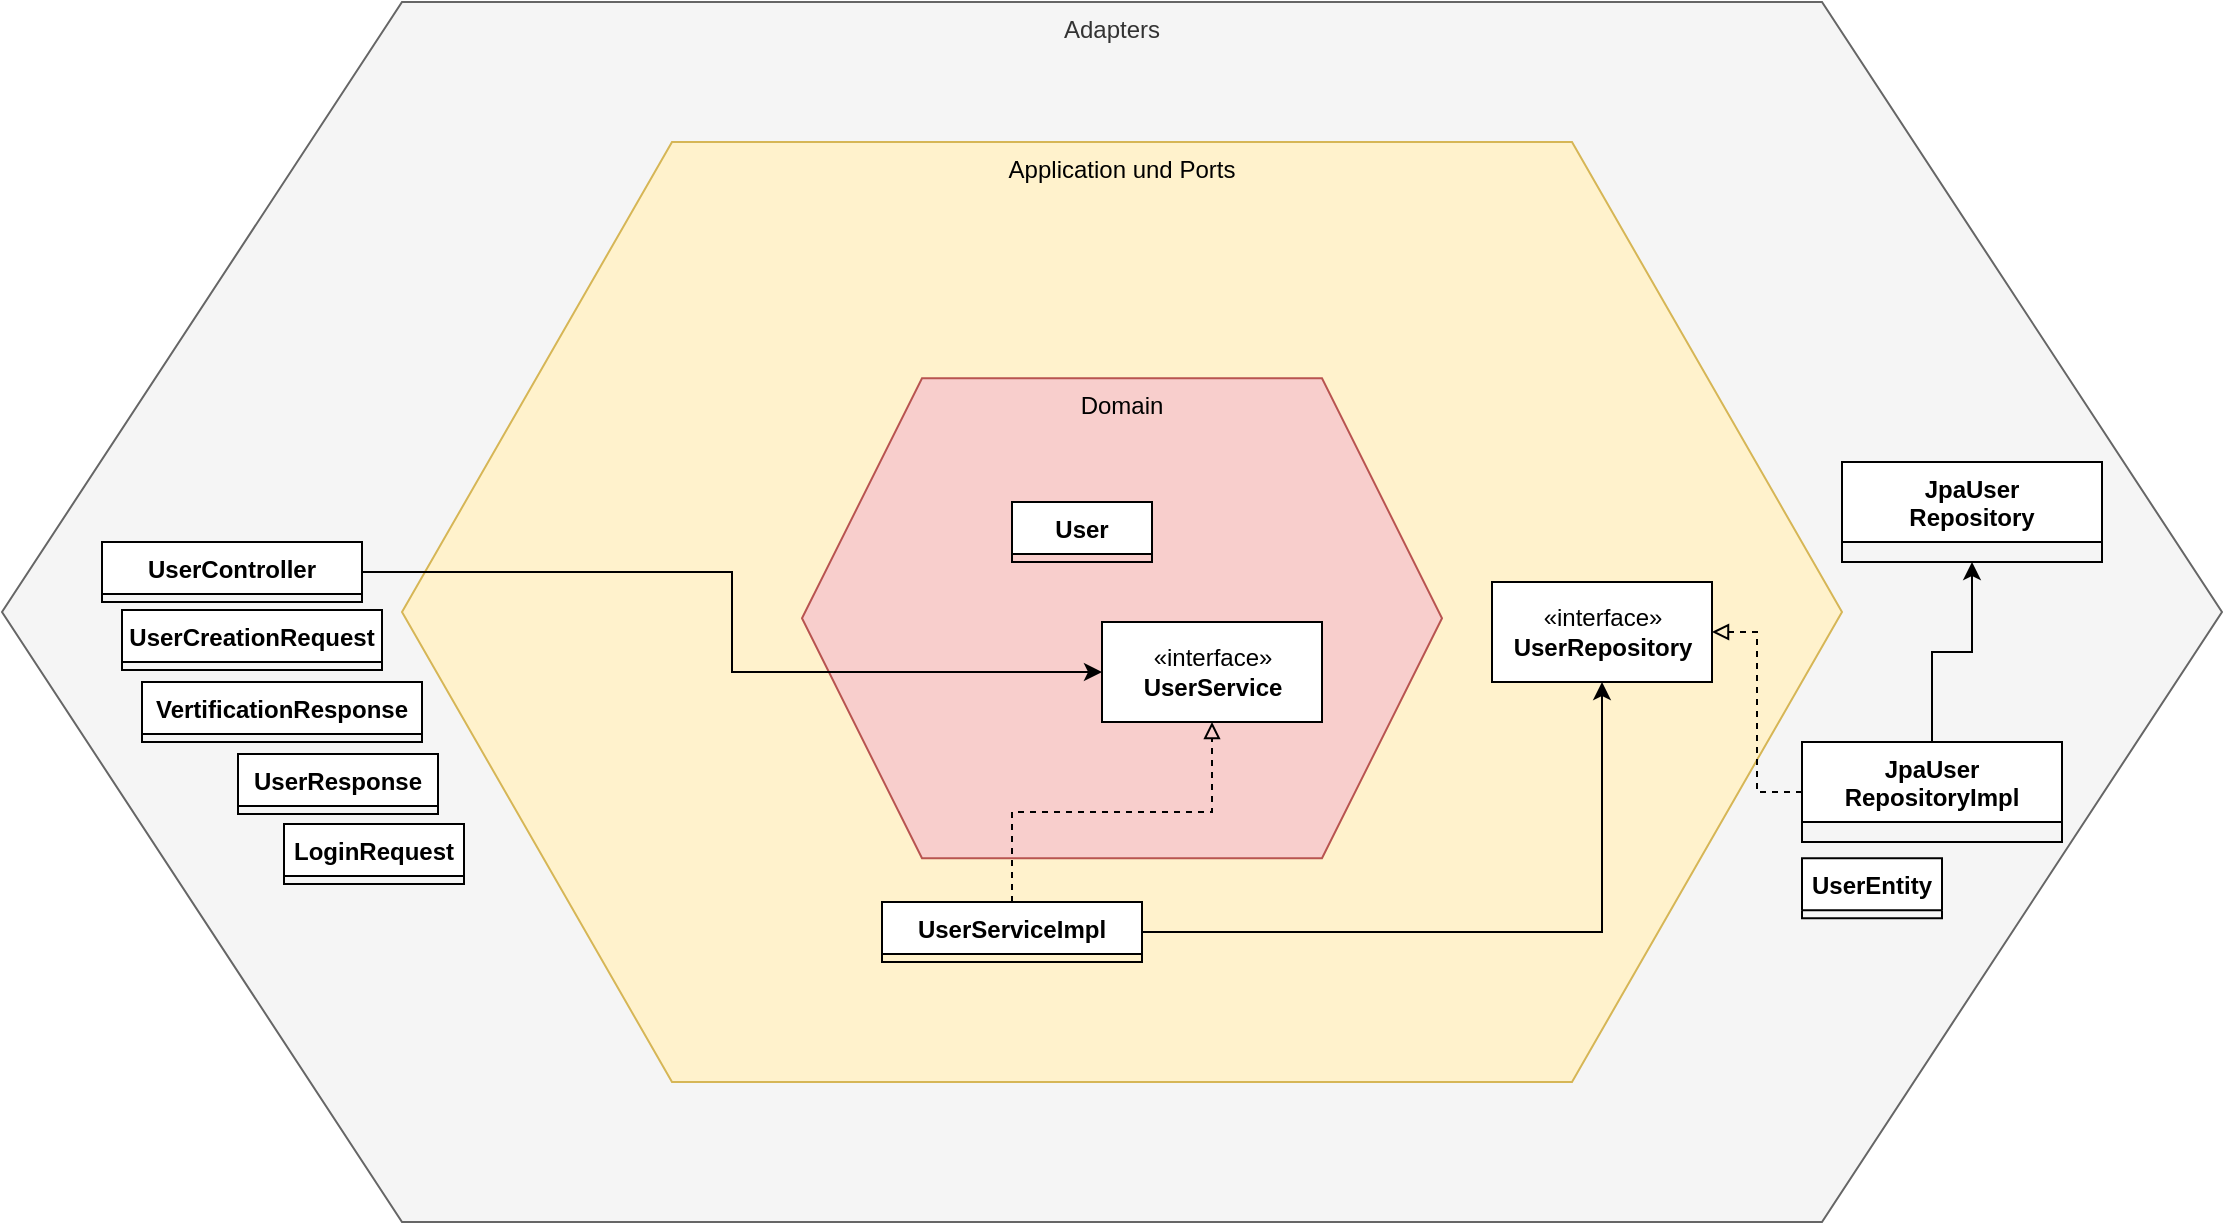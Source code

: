 <mxfile version="20.3.0" type="device"><diagram id="Ws7TgF7Q3wfgIs7iG1VF" name="Seite-1"><mxGraphModel dx="2281" dy="2228" grid="1" gridSize="10" guides="1" tooltips="1" connect="1" arrows="1" fold="1" page="1" pageScale="1" pageWidth="827" pageHeight="1169" math="0" shadow="0"><root><mxCell id="0"/><mxCell id="1" parent="0"/><mxCell id="gLNzqGBAslZVzh7j1haa-3" value="Adapters" style="shape=hexagon;perimeter=hexagonPerimeter2;whiteSpace=wrap;html=1;fixedSize=1;size=200;verticalAlign=top;fillColor=#f5f5f5;fontColor=#333333;strokeColor=#666666;" parent="1" vertex="1"><mxGeometry x="-200" y="-130" width="1110" height="610" as="geometry"/></mxCell><mxCell id="gLNzqGBAslZVzh7j1haa-2" value="Application und Ports" style="shape=hexagon;perimeter=hexagonPerimeter2;whiteSpace=wrap;html=1;fixedSize=1;size=135;align=center;verticalAlign=top;fillColor=#fff2cc;strokeColor=#d6b656;" parent="1" vertex="1"><mxGeometry y="-60" width="720" height="470" as="geometry"/></mxCell><mxCell id="gLNzqGBAslZVzh7j1haa-1" value="Domain" style="shape=hexagon;perimeter=hexagonPerimeter2;whiteSpace=wrap;html=1;fixedSize=1;size=60;verticalAlign=top;fillColor=#f8cecc;strokeColor=#b85450;" parent="1" vertex="1"><mxGeometry x="200" y="58.13" width="320" height="240" as="geometry"/></mxCell><mxCell id="gLNzqGBAslZVzh7j1haa-6" value="«interface»&lt;br&gt;&lt;b&gt;UserService&lt;/b&gt;" style="html=1;" parent="1" vertex="1"><mxGeometry x="350" y="180" width="110" height="50" as="geometry"/></mxCell><mxCell id="gLNzqGBAslZVzh7j1haa-7" value="User" style="swimlane;fontStyle=1;align=center;verticalAlign=top;childLayout=stackLayout;horizontal=1;startSize=26;horizontalStack=0;resizeParent=1;resizeParentMax=0;resizeLast=0;collapsible=1;marginBottom=0;" parent="1" vertex="1" collapsed="1"><mxGeometry x="305" y="120" width="70" height="30" as="geometry"><mxRectangle x="235" y="160" width="105" height="34" as="alternateBounds"/></mxGeometry></mxCell><mxCell id="gLNzqGBAslZVzh7j1haa-9" value="" style="line;strokeWidth=1;fillColor=none;align=left;verticalAlign=middle;spacingTop=-1;spacingLeft=3;spacingRight=3;rotatable=0;labelPosition=right;points=[];portConstraint=eastwest;strokeColor=inherit;" parent="gLNzqGBAslZVzh7j1haa-7" vertex="1"><mxGeometry y="26" width="105" height="8" as="geometry"/></mxCell><mxCell id="m5S34ysB9-NgKmTzAIk7-6" style="edgeStyle=orthogonalEdgeStyle;rounded=0;orthogonalLoop=1;jettySize=auto;html=1;dashed=1;endArrow=block;endFill=0;" parent="1" source="m5S34ysB9-NgKmTzAIk7-1" target="gLNzqGBAslZVzh7j1haa-6" edge="1"><mxGeometry relative="1" as="geometry"/></mxCell><mxCell id="m5S34ysB9-NgKmTzAIk7-1" value="UserServiceImpl" style="swimlane;fontStyle=1;align=center;verticalAlign=top;childLayout=stackLayout;horizontal=1;startSize=26;horizontalStack=0;resizeParent=1;resizeParentMax=0;resizeLast=0;collapsible=1;marginBottom=0;" parent="1" vertex="1" collapsed="1"><mxGeometry x="240" y="320" width="130" height="30" as="geometry"><mxRectangle x="170" y="360" width="105" height="34" as="alternateBounds"/></mxGeometry></mxCell><mxCell id="m5S34ysB9-NgKmTzAIk7-2" value="" style="line;strokeWidth=1;fillColor=none;align=left;verticalAlign=middle;spacingTop=-1;spacingLeft=3;spacingRight=3;rotatable=0;labelPosition=right;points=[];portConstraint=eastwest;strokeColor=inherit;" parent="m5S34ysB9-NgKmTzAIk7-1" vertex="1"><mxGeometry y="26" width="105" height="8" as="geometry"/></mxCell><mxCell id="m5S34ysB9-NgKmTzAIk7-4" value="«interface»&lt;br&gt;&lt;b&gt;UserRepository&lt;/b&gt;" style="html=1;" parent="1" vertex="1"><mxGeometry x="545" y="160" width="110" height="50" as="geometry"/></mxCell><mxCell id="m5S34ysB9-NgKmTzAIk7-11" value="" style="endArrow=classic;html=1;rounded=0;exitX=1;exitY=0.5;exitDx=0;exitDy=0;entryX=0.5;entryY=1;entryDx=0;entryDy=0;" parent="1" source="m5S34ysB9-NgKmTzAIk7-1" target="m5S34ysB9-NgKmTzAIk7-4" edge="1"><mxGeometry width="50" height="50" relative="1" as="geometry"><mxPoint x="400" y="290" as="sourcePoint"/><mxPoint x="450" y="240" as="targetPoint"/><Array as="points"><mxPoint x="600" y="335"/></Array></mxGeometry></mxCell><mxCell id="m5S34ysB9-NgKmTzAIk7-19" style="edgeStyle=orthogonalEdgeStyle;rounded=0;orthogonalLoop=1;jettySize=auto;html=1;entryX=1;entryY=0.5;entryDx=0;entryDy=0;endArrow=block;endFill=0;dashed=1;" parent="1" source="m5S34ysB9-NgKmTzAIk7-13" target="m5S34ysB9-NgKmTzAIk7-4" edge="1"><mxGeometry relative="1" as="geometry"/></mxCell><mxCell id="m5S34ysB9-NgKmTzAIk7-20" style="edgeStyle=orthogonalEdgeStyle;rounded=0;orthogonalLoop=1;jettySize=auto;html=1;entryX=0.5;entryY=1;entryDx=0;entryDy=0;endArrow=classic;endFill=1;" parent="1" source="m5S34ysB9-NgKmTzAIk7-13" target="m5S34ysB9-NgKmTzAIk7-17" edge="1"><mxGeometry relative="1" as="geometry"/></mxCell><mxCell id="m5S34ysB9-NgKmTzAIk7-13" value="JpaUser&#10;RepositoryImpl" style="swimlane;fontStyle=1;align=center;verticalAlign=top;childLayout=stackLayout;horizontal=1;startSize=40;horizontalStack=0;resizeParent=1;resizeParentMax=0;resizeLast=0;collapsible=1;marginBottom=0;" parent="1" vertex="1" collapsed="1"><mxGeometry x="700" y="240" width="130" height="50" as="geometry"><mxRectangle x="170" y="360" width="105" height="34" as="alternateBounds"/></mxGeometry></mxCell><mxCell id="m5S34ysB9-NgKmTzAIk7-14" value="" style="line;strokeWidth=1;fillColor=none;align=left;verticalAlign=middle;spacingTop=-1;spacingLeft=3;spacingRight=3;rotatable=0;labelPosition=right;points=[];portConstraint=eastwest;strokeColor=inherit;" parent="m5S34ysB9-NgKmTzAIk7-13" vertex="1"><mxGeometry y="26" width="105" height="8" as="geometry"/></mxCell><mxCell id="m5S34ysB9-NgKmTzAIk7-15" value="UserEntity" style="swimlane;fontStyle=1;align=center;verticalAlign=top;childLayout=stackLayout;horizontal=1;startSize=26;horizontalStack=0;resizeParent=1;resizeParentMax=0;resizeLast=0;collapsible=1;marginBottom=0;" parent="1" vertex="1" collapsed="1"><mxGeometry x="700" y="298.13" width="70" height="30" as="geometry"><mxRectangle x="235" y="160" width="105" height="34" as="alternateBounds"/></mxGeometry></mxCell><mxCell id="m5S34ysB9-NgKmTzAIk7-16" value="" style="line;strokeWidth=1;fillColor=none;align=left;verticalAlign=middle;spacingTop=-1;spacingLeft=3;spacingRight=3;rotatable=0;labelPosition=right;points=[];portConstraint=eastwest;strokeColor=inherit;" parent="m5S34ysB9-NgKmTzAIk7-15" vertex="1"><mxGeometry y="26" width="105" height="8" as="geometry"/></mxCell><mxCell id="m5S34ysB9-NgKmTzAIk7-17" value="JpaUser&#10;Repository" style="swimlane;fontStyle=1;align=center;verticalAlign=top;childLayout=stackLayout;horizontal=1;startSize=40;horizontalStack=0;resizeParent=1;resizeParentMax=0;resizeLast=0;collapsible=1;marginBottom=0;" parent="1" vertex="1" collapsed="1"><mxGeometry x="720" y="100" width="130" height="50" as="geometry"><mxRectangle x="170" y="360" width="105" height="34" as="alternateBounds"/></mxGeometry></mxCell><mxCell id="m5S34ysB9-NgKmTzAIk7-18" value="" style="line;strokeWidth=1;fillColor=none;align=left;verticalAlign=middle;spacingTop=-1;spacingLeft=3;spacingRight=3;rotatable=0;labelPosition=right;points=[];portConstraint=eastwest;strokeColor=inherit;" parent="m5S34ysB9-NgKmTzAIk7-17" vertex="1"><mxGeometry y="26" width="105" height="8" as="geometry"/></mxCell><mxCell id="m5S34ysB9-NgKmTzAIk7-25" style="edgeStyle=orthogonalEdgeStyle;rounded=0;orthogonalLoop=1;jettySize=auto;html=1;entryX=0;entryY=0.5;entryDx=0;entryDy=0;endArrow=classic;endFill=1;" parent="1" source="m5S34ysB9-NgKmTzAIk7-23" target="gLNzqGBAslZVzh7j1haa-6" edge="1"><mxGeometry relative="1" as="geometry"/></mxCell><mxCell id="m5S34ysB9-NgKmTzAIk7-23" value="UserController" style="swimlane;fontStyle=1;align=center;verticalAlign=top;childLayout=stackLayout;horizontal=1;startSize=26;horizontalStack=0;resizeParent=1;resizeParentMax=0;resizeLast=0;collapsible=1;marginBottom=0;" parent="1" vertex="1" collapsed="1"><mxGeometry x="-150" y="140" width="130" height="30" as="geometry"><mxRectangle x="170" y="360" width="105" height="34" as="alternateBounds"/></mxGeometry></mxCell><mxCell id="m5S34ysB9-NgKmTzAIk7-24" value="" style="line;strokeWidth=1;fillColor=none;align=left;verticalAlign=middle;spacingTop=-1;spacingLeft=3;spacingRight=3;rotatable=0;labelPosition=right;points=[];portConstraint=eastwest;strokeColor=inherit;" parent="m5S34ysB9-NgKmTzAIk7-23" vertex="1"><mxGeometry y="26" width="105" height="8" as="geometry"/></mxCell><mxCell id="m5S34ysB9-NgKmTzAIk7-26" value="LoginRequest" style="swimlane;fontStyle=1;align=center;verticalAlign=top;childLayout=stackLayout;horizontal=1;startSize=26;horizontalStack=0;resizeParent=1;resizeParentMax=0;resizeLast=0;collapsible=1;marginBottom=0;" parent="1" vertex="1" collapsed="1"><mxGeometry x="-59" y="281" width="90" height="30" as="geometry"><mxRectangle x="235" y="160" width="105" height="34" as="alternateBounds"/></mxGeometry></mxCell><mxCell id="m5S34ysB9-NgKmTzAIk7-27" value="" style="line;strokeWidth=1;fillColor=none;align=left;verticalAlign=middle;spacingTop=-1;spacingLeft=3;spacingRight=3;rotatable=0;labelPosition=right;points=[];portConstraint=eastwest;strokeColor=inherit;" parent="m5S34ysB9-NgKmTzAIk7-26" vertex="1"><mxGeometry y="26" width="105" height="8" as="geometry"/></mxCell><mxCell id="m5S34ysB9-NgKmTzAIk7-28" value="UserCreationRequest" style="swimlane;fontStyle=1;align=center;verticalAlign=top;childLayout=stackLayout;horizontal=1;startSize=26;horizontalStack=0;resizeParent=1;resizeParentMax=0;resizeLast=0;collapsible=1;marginBottom=0;" parent="1" vertex="1" collapsed="1"><mxGeometry x="-140" y="174" width="130" height="30" as="geometry"><mxRectangle x="235" y="160" width="105" height="34" as="alternateBounds"/></mxGeometry></mxCell><mxCell id="m5S34ysB9-NgKmTzAIk7-29" value="" style="line;strokeWidth=1;fillColor=none;align=left;verticalAlign=middle;spacingTop=-1;spacingLeft=3;spacingRight=3;rotatable=0;labelPosition=right;points=[];portConstraint=eastwest;strokeColor=inherit;" parent="m5S34ysB9-NgKmTzAIk7-28" vertex="1"><mxGeometry y="26" width="105" height="8" as="geometry"/></mxCell><mxCell id="m5S34ysB9-NgKmTzAIk7-30" value="UserResponse" style="swimlane;fontStyle=1;align=center;verticalAlign=top;childLayout=stackLayout;horizontal=1;startSize=26;horizontalStack=0;resizeParent=1;resizeParentMax=0;resizeLast=0;collapsible=1;marginBottom=0;" parent="1" vertex="1" collapsed="1"><mxGeometry x="-82" y="246" width="100" height="30" as="geometry"><mxRectangle x="235" y="160" width="105" height="34" as="alternateBounds"/></mxGeometry></mxCell><mxCell id="m5S34ysB9-NgKmTzAIk7-31" value="" style="line;strokeWidth=1;fillColor=none;align=left;verticalAlign=middle;spacingTop=-1;spacingLeft=3;spacingRight=3;rotatable=0;labelPosition=right;points=[];portConstraint=eastwest;strokeColor=inherit;" parent="m5S34ysB9-NgKmTzAIk7-30" vertex="1"><mxGeometry y="26" width="105" height="8" as="geometry"/></mxCell><mxCell id="m5S34ysB9-NgKmTzAIk7-32" value="VertificationResponse" style="swimlane;fontStyle=1;align=center;verticalAlign=top;childLayout=stackLayout;horizontal=1;startSize=26;horizontalStack=0;resizeParent=1;resizeParentMax=0;resizeLast=0;collapsible=1;marginBottom=0;" parent="1" vertex="1" collapsed="1"><mxGeometry x="-130" y="210" width="140" height="30" as="geometry"><mxRectangle x="235" y="160" width="105" height="34" as="alternateBounds"/></mxGeometry></mxCell><mxCell id="m5S34ysB9-NgKmTzAIk7-33" value="" style="line;strokeWidth=1;fillColor=none;align=left;verticalAlign=middle;spacingTop=-1;spacingLeft=3;spacingRight=3;rotatable=0;labelPosition=right;points=[];portConstraint=eastwest;strokeColor=inherit;" parent="m5S34ysB9-NgKmTzAIk7-32" vertex="1"><mxGeometry y="26" width="105" height="8" as="geometry"/></mxCell></root></mxGraphModel></diagram></mxfile>